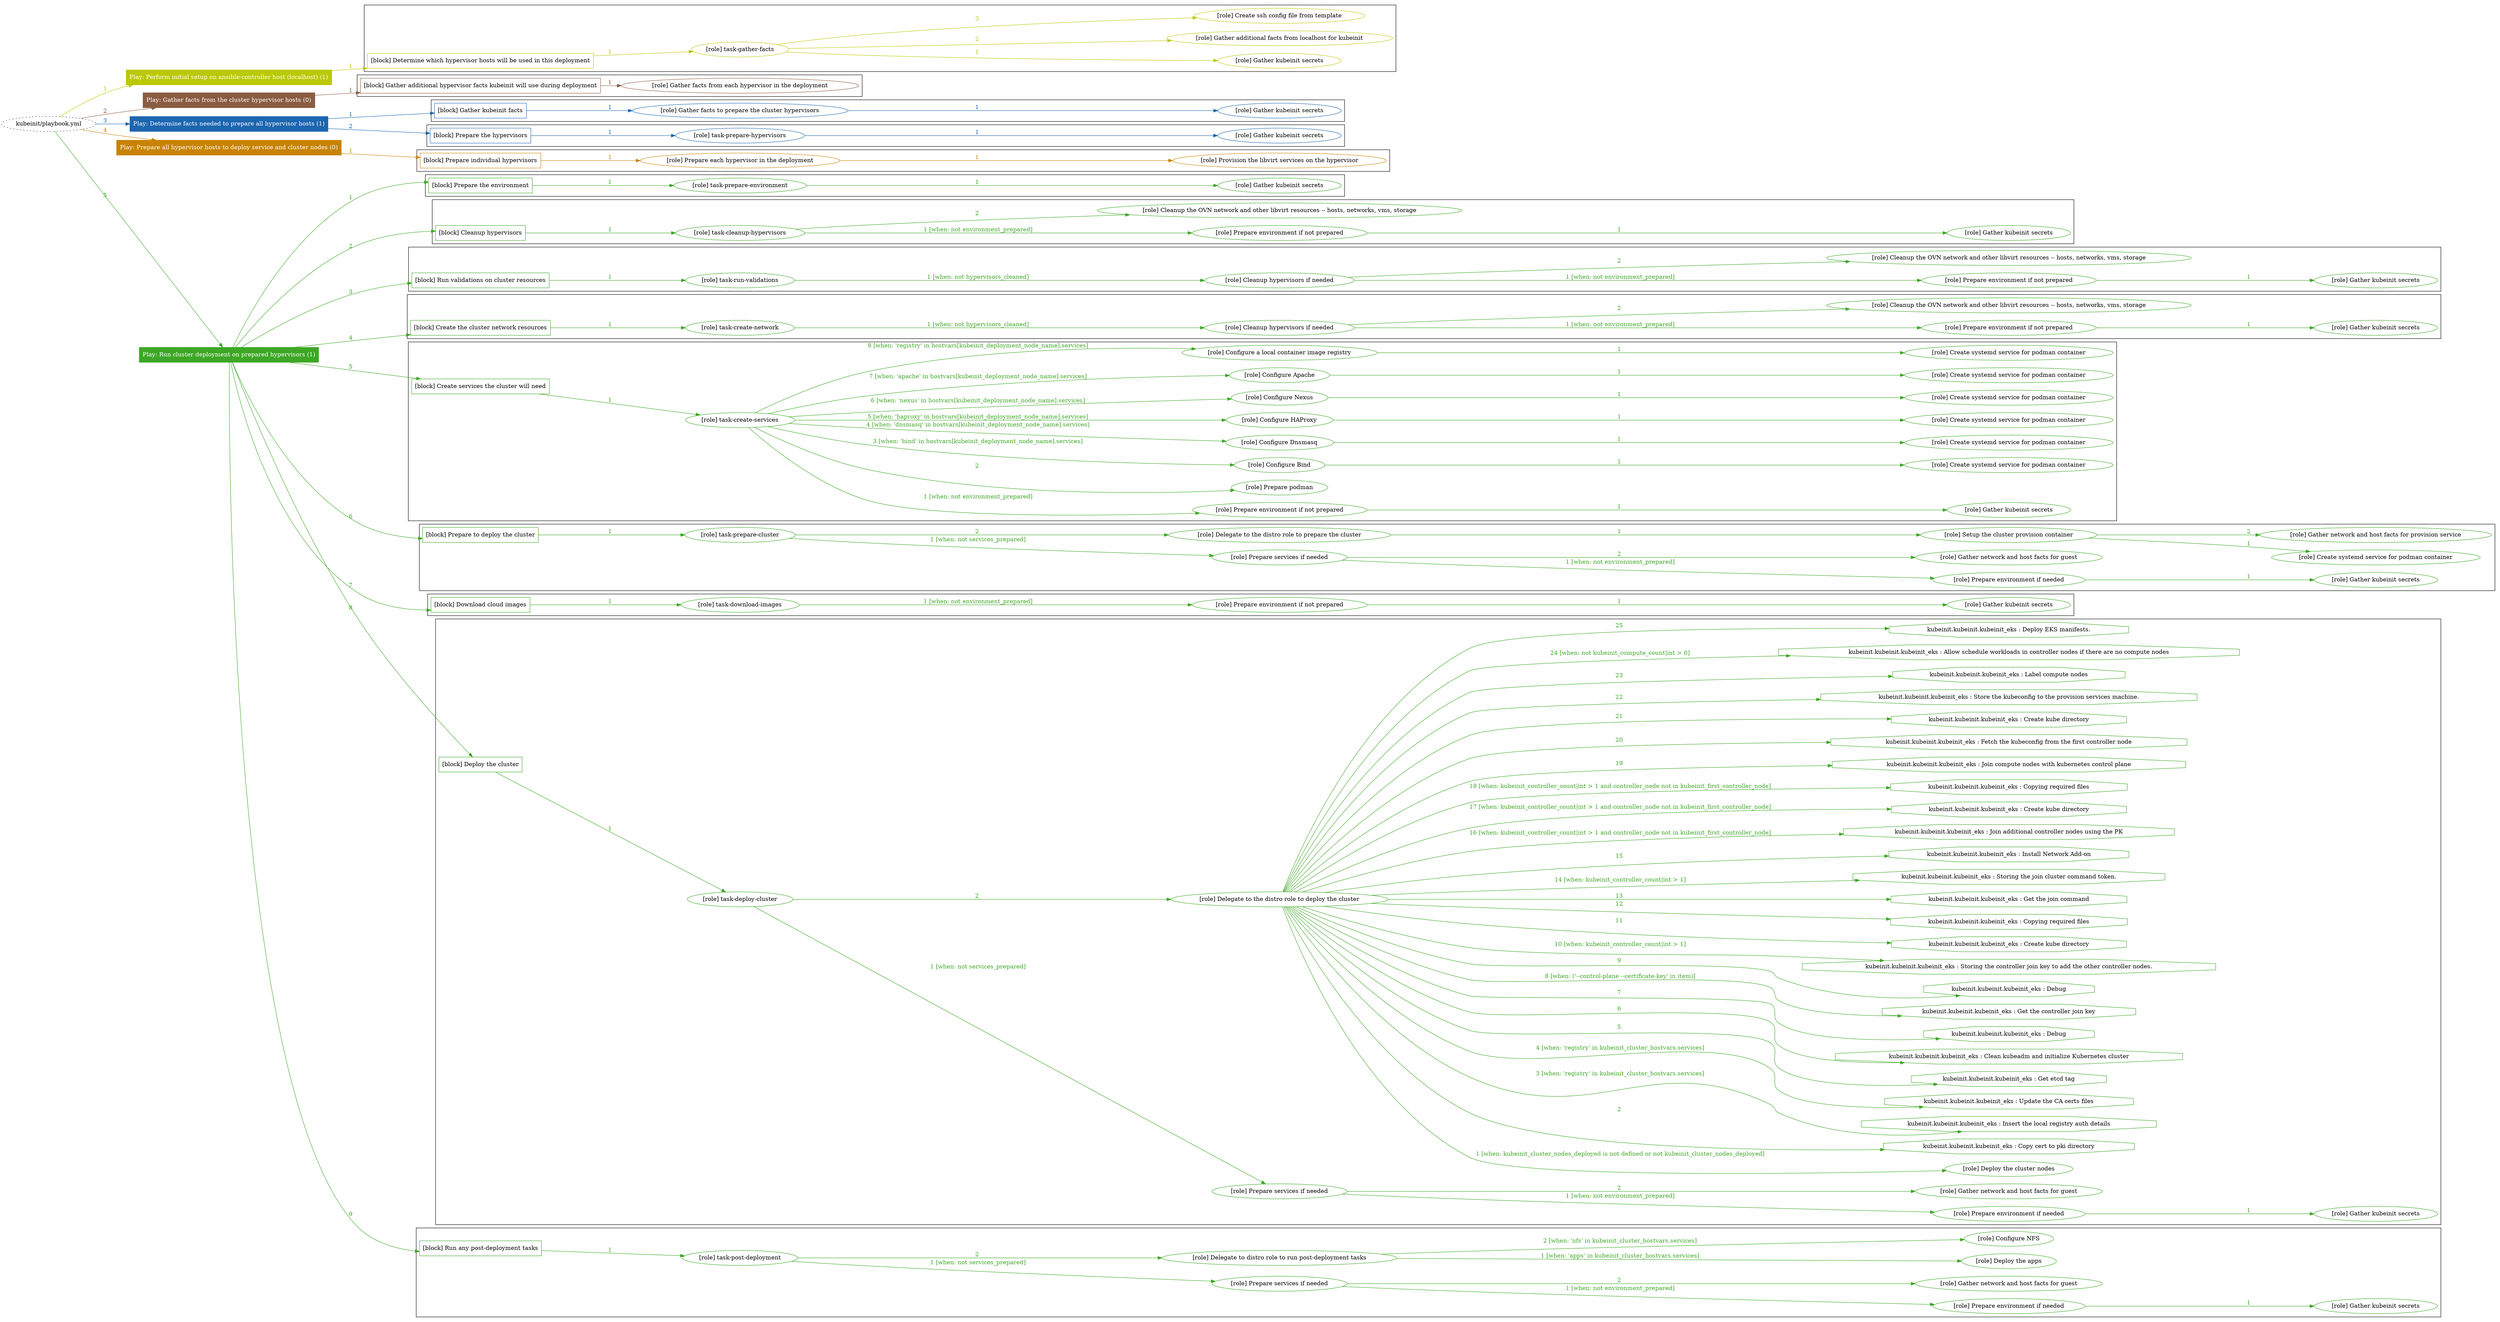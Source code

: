 digraph {
	graph [concentrate=true ordering=in rankdir=LR ratio=fill]
	edge [esep=5 sep=10]
	"kubeinit/playbook.yml" [URL="/home/runner/work/kubeinit/kubeinit/kubeinit/playbook.yml" id=playbook_f4f0b542 style=dotted]
	"kubeinit/playbook.yml" -> play_bdd525e7 [label="1 " color="#b9c903" fontcolor="#b9c903" id=edge_233a139f labeltooltip="1 " tooltip="1 "]
	subgraph "Play: Perform initial setup on ansible-controller host (localhost) (1)" {
		play_bdd525e7 [label="Play: Perform initial setup on ansible-controller host (localhost) (1)" URL="/home/runner/work/kubeinit/kubeinit/kubeinit/playbook.yml" color="#b9c903" fontcolor="#ffffff" id=play_bdd525e7 shape=box style=filled tooltip=localhost]
		play_bdd525e7 -> block_e5142e5a [label=1 color="#b9c903" fontcolor="#b9c903" id=edge_997581f9 labeltooltip=1 tooltip=1]
		subgraph cluster_block_e5142e5a {
			block_e5142e5a [label="[block] Determine which hypervisor hosts will be used in this deployment" URL="/home/runner/work/kubeinit/kubeinit/kubeinit/playbook.yml" color="#b9c903" id=block_e5142e5a labeltooltip="Determine which hypervisor hosts will be used in this deployment" shape=box tooltip="Determine which hypervisor hosts will be used in this deployment"]
			block_e5142e5a -> role_22685eb3 [label="1 " color="#b9c903" fontcolor="#b9c903" id=edge_dab23216 labeltooltip="1 " tooltip="1 "]
			subgraph "task-gather-facts" {
				role_22685eb3 [label="[role] task-gather-facts" URL="/home/runner/work/kubeinit/kubeinit/kubeinit/playbook.yml" color="#b9c903" id=role_22685eb3 tooltip="task-gather-facts"]
				role_22685eb3 -> role_88597745 [label="1 " color="#b9c903" fontcolor="#b9c903" id=edge_3239f01c labeltooltip="1 " tooltip="1 "]
				subgraph "Gather kubeinit secrets" {
					role_88597745 [label="[role] Gather kubeinit secrets" URL="/home/runner/.ansible/collections/ansible_collections/kubeinit/kubeinit/roles/kubeinit_prepare/tasks/build_hypervisors_group.yml" color="#b9c903" id=role_88597745 tooltip="Gather kubeinit secrets"]
				}
				role_22685eb3 -> role_0ac4c5fb [label="2 " color="#b9c903" fontcolor="#b9c903" id=edge_129d7871 labeltooltip="2 " tooltip="2 "]
				subgraph "Gather additional facts from localhost for kubeinit" {
					role_0ac4c5fb [label="[role] Gather additional facts from localhost for kubeinit" URL="/home/runner/.ansible/collections/ansible_collections/kubeinit/kubeinit/roles/kubeinit_prepare/tasks/build_hypervisors_group.yml" color="#b9c903" id=role_0ac4c5fb tooltip="Gather additional facts from localhost for kubeinit"]
				}
				role_22685eb3 -> role_fb174915 [label="3 " color="#b9c903" fontcolor="#b9c903" id=edge_08f0b700 labeltooltip="3 " tooltip="3 "]
				subgraph "Create ssh config file from template" {
					role_fb174915 [label="[role] Create ssh config file from template" URL="/home/runner/.ansible/collections/ansible_collections/kubeinit/kubeinit/roles/kubeinit_prepare/tasks/build_hypervisors_group.yml" color="#b9c903" id=role_fb174915 tooltip="Create ssh config file from template"]
				}
			}
		}
	}
	"kubeinit/playbook.yml" -> play_9e1b2c01 [label="2 " color="#8a5c42" fontcolor="#8a5c42" id=edge_e6efc7b7 labeltooltip="2 " tooltip="2 "]
	subgraph "Play: Gather facts from the cluster hypervisor hosts (0)" {
		play_9e1b2c01 [label="Play: Gather facts from the cluster hypervisor hosts (0)" URL="/home/runner/work/kubeinit/kubeinit/kubeinit/playbook.yml" color="#8a5c42" fontcolor="#ffffff" id=play_9e1b2c01 shape=box style=filled tooltip="Play: Gather facts from the cluster hypervisor hosts (0)"]
		play_9e1b2c01 -> block_2f289a98 [label=1 color="#8a5c42" fontcolor="#8a5c42" id=edge_00184c24 labeltooltip=1 tooltip=1]
		subgraph cluster_block_2f289a98 {
			block_2f289a98 [label="[block] Gather additional hypervisor facts kubeinit will use during deployment" URL="/home/runner/work/kubeinit/kubeinit/kubeinit/playbook.yml" color="#8a5c42" id=block_2f289a98 labeltooltip="Gather additional hypervisor facts kubeinit will use during deployment" shape=box tooltip="Gather additional hypervisor facts kubeinit will use during deployment"]
			block_2f289a98 -> role_f6791b20 [label="1 " color="#8a5c42" fontcolor="#8a5c42" id=edge_9496458e labeltooltip="1 " tooltip="1 "]
			subgraph "Gather facts from each hypervisor in the deployment" {
				role_f6791b20 [label="[role] Gather facts from each hypervisor in the deployment" URL="/home/runner/work/kubeinit/kubeinit/kubeinit/playbook.yml" color="#8a5c42" id=role_f6791b20 tooltip="Gather facts from each hypervisor in the deployment"]
			}
		}
	}
	"kubeinit/playbook.yml" -> play_03b1bd66 [label="3 " color="#1c66b0" fontcolor="#1c66b0" id=edge_5a001078 labeltooltip="3 " tooltip="3 "]
	subgraph "Play: Determine facts needed to prepare all hypervisor hosts (1)" {
		play_03b1bd66 [label="Play: Determine facts needed to prepare all hypervisor hosts (1)" URL="/home/runner/work/kubeinit/kubeinit/kubeinit/playbook.yml" color="#1c66b0" fontcolor="#ffffff" id=play_03b1bd66 shape=box style=filled tooltip=localhost]
		play_03b1bd66 -> block_2ab5787c [label=1 color="#1c66b0" fontcolor="#1c66b0" id=edge_027e287b labeltooltip=1 tooltip=1]
		subgraph cluster_block_2ab5787c {
			block_2ab5787c [label="[block] Gather kubeinit facts" URL="/home/runner/work/kubeinit/kubeinit/kubeinit/playbook.yml" color="#1c66b0" id=block_2ab5787c labeltooltip="Gather kubeinit facts" shape=box tooltip="Gather kubeinit facts"]
			block_2ab5787c -> role_cb9619ec [label="1 " color="#1c66b0" fontcolor="#1c66b0" id=edge_288c8669 labeltooltip="1 " tooltip="1 "]
			subgraph "Gather facts to prepare the cluster hypervisors" {
				role_cb9619ec [label="[role] Gather facts to prepare the cluster hypervisors" URL="/home/runner/work/kubeinit/kubeinit/kubeinit/playbook.yml" color="#1c66b0" id=role_cb9619ec tooltip="Gather facts to prepare the cluster hypervisors"]
				role_cb9619ec -> role_a7ee06b6 [label="1 " color="#1c66b0" fontcolor="#1c66b0" id=edge_b3ccebc7 labeltooltip="1 " tooltip="1 "]
				subgraph "Gather kubeinit secrets" {
					role_a7ee06b6 [label="[role] Gather kubeinit secrets" URL="/home/runner/.ansible/collections/ansible_collections/kubeinit/kubeinit/roles/kubeinit_prepare/tasks/gather_kubeinit_facts.yml" color="#1c66b0" id=role_a7ee06b6 tooltip="Gather kubeinit secrets"]
				}
			}
		}
		play_03b1bd66 -> block_33ff9da3 [label=2 color="#1c66b0" fontcolor="#1c66b0" id=edge_d2d89fdf labeltooltip=2 tooltip=2]
		subgraph cluster_block_33ff9da3 {
			block_33ff9da3 [label="[block] Prepare the hypervisors" URL="/home/runner/work/kubeinit/kubeinit/kubeinit/playbook.yml" color="#1c66b0" id=block_33ff9da3 labeltooltip="Prepare the hypervisors" shape=box tooltip="Prepare the hypervisors"]
			block_33ff9da3 -> role_7d9eacd4 [label="1 " color="#1c66b0" fontcolor="#1c66b0" id=edge_fafc6ace labeltooltip="1 " tooltip="1 "]
			subgraph "task-prepare-hypervisors" {
				role_7d9eacd4 [label="[role] task-prepare-hypervisors" URL="/home/runner/work/kubeinit/kubeinit/kubeinit/playbook.yml" color="#1c66b0" id=role_7d9eacd4 tooltip="task-prepare-hypervisors"]
				role_7d9eacd4 -> role_bacc4c10 [label="1 " color="#1c66b0" fontcolor="#1c66b0" id=edge_c453ec18 labeltooltip="1 " tooltip="1 "]
				subgraph "Gather kubeinit secrets" {
					role_bacc4c10 [label="[role] Gather kubeinit secrets" URL="/home/runner/.ansible/collections/ansible_collections/kubeinit/kubeinit/roles/kubeinit_prepare/tasks/gather_kubeinit_facts.yml" color="#1c66b0" id=role_bacc4c10 tooltip="Gather kubeinit secrets"]
				}
			}
		}
	}
	"kubeinit/playbook.yml" -> play_89f3132b [label="4 " color="#c88304" fontcolor="#c88304" id=edge_b2041b4e labeltooltip="4 " tooltip="4 "]
	subgraph "Play: Prepare all hypervisor hosts to deploy service and cluster nodes (0)" {
		play_89f3132b [label="Play: Prepare all hypervisor hosts to deploy service and cluster nodes (0)" URL="/home/runner/work/kubeinit/kubeinit/kubeinit/playbook.yml" color="#c88304" fontcolor="#ffffff" id=play_89f3132b shape=box style=filled tooltip="Play: Prepare all hypervisor hosts to deploy service and cluster nodes (0)"]
		play_89f3132b -> block_4c695083 [label=1 color="#c88304" fontcolor="#c88304" id=edge_1c52044e labeltooltip=1 tooltip=1]
		subgraph cluster_block_4c695083 {
			block_4c695083 [label="[block] Prepare individual hypervisors" URL="/home/runner/work/kubeinit/kubeinit/kubeinit/playbook.yml" color="#c88304" id=block_4c695083 labeltooltip="Prepare individual hypervisors" shape=box tooltip="Prepare individual hypervisors"]
			block_4c695083 -> role_e16f4d7f [label="1 " color="#c88304" fontcolor="#c88304" id=edge_6be8455b labeltooltip="1 " tooltip="1 "]
			subgraph "Prepare each hypervisor in the deployment" {
				role_e16f4d7f [label="[role] Prepare each hypervisor in the deployment" URL="/home/runner/work/kubeinit/kubeinit/kubeinit/playbook.yml" color="#c88304" id=role_e16f4d7f tooltip="Prepare each hypervisor in the deployment"]
				role_e16f4d7f -> role_9638b74c [label="1 " color="#c88304" fontcolor="#c88304" id=edge_41013ace labeltooltip="1 " tooltip="1 "]
				subgraph "Provision the libvirt services on the hypervisor" {
					role_9638b74c [label="[role] Provision the libvirt services on the hypervisor" URL="/home/runner/.ansible/collections/ansible_collections/kubeinit/kubeinit/roles/kubeinit_prepare/tasks/prepare_hypervisor.yml" color="#c88304" id=role_9638b74c tooltip="Provision the libvirt services on the hypervisor"]
				}
			}
		}
	}
	"kubeinit/playbook.yml" -> play_af5fe32a [label="5 " color="#3da725" fontcolor="#3da725" id=edge_02f70ee8 labeltooltip="5 " tooltip="5 "]
	subgraph "Play: Run cluster deployment on prepared hypervisors (1)" {
		play_af5fe32a [label="Play: Run cluster deployment on prepared hypervisors (1)" URL="/home/runner/work/kubeinit/kubeinit/kubeinit/playbook.yml" color="#3da725" fontcolor="#ffffff" id=play_af5fe32a shape=box style=filled tooltip=localhost]
		play_af5fe32a -> block_d944312e [label=1 color="#3da725" fontcolor="#3da725" id=edge_c8948101 labeltooltip=1 tooltip=1]
		subgraph cluster_block_d944312e {
			block_d944312e [label="[block] Prepare the environment" URL="/home/runner/work/kubeinit/kubeinit/kubeinit/playbook.yml" color="#3da725" id=block_d944312e labeltooltip="Prepare the environment" shape=box tooltip="Prepare the environment"]
			block_d944312e -> role_e869dc18 [label="1 " color="#3da725" fontcolor="#3da725" id=edge_6f651f1f labeltooltip="1 " tooltip="1 "]
			subgraph "task-prepare-environment" {
				role_e869dc18 [label="[role] task-prepare-environment" URL="/home/runner/work/kubeinit/kubeinit/kubeinit/playbook.yml" color="#3da725" id=role_e869dc18 tooltip="task-prepare-environment"]
				role_e869dc18 -> role_490322fa [label="1 " color="#3da725" fontcolor="#3da725" id=edge_d7c82bc7 labeltooltip="1 " tooltip="1 "]
				subgraph "Gather kubeinit secrets" {
					role_490322fa [label="[role] Gather kubeinit secrets" URL="/home/runner/.ansible/collections/ansible_collections/kubeinit/kubeinit/roles/kubeinit_prepare/tasks/gather_kubeinit_facts.yml" color="#3da725" id=role_490322fa tooltip="Gather kubeinit secrets"]
				}
			}
		}
		play_af5fe32a -> block_eb9e4fea [label=2 color="#3da725" fontcolor="#3da725" id=edge_7dc0d4b4 labeltooltip=2 tooltip=2]
		subgraph cluster_block_eb9e4fea {
			block_eb9e4fea [label="[block] Cleanup hypervisors" URL="/home/runner/work/kubeinit/kubeinit/kubeinit/playbook.yml" color="#3da725" id=block_eb9e4fea labeltooltip="Cleanup hypervisors" shape=box tooltip="Cleanup hypervisors"]
			block_eb9e4fea -> role_fac8e3cc [label="1 " color="#3da725" fontcolor="#3da725" id=edge_4d7b3717 labeltooltip="1 " tooltip="1 "]
			subgraph "task-cleanup-hypervisors" {
				role_fac8e3cc [label="[role] task-cleanup-hypervisors" URL="/home/runner/work/kubeinit/kubeinit/kubeinit/playbook.yml" color="#3da725" id=role_fac8e3cc tooltip="task-cleanup-hypervisors"]
				role_fac8e3cc -> role_2028563b [label="1 [when: not environment_prepared]" color="#3da725" fontcolor="#3da725" id=edge_305ef040 labeltooltip="1 [when: not environment_prepared]" tooltip="1 [when: not environment_prepared]"]
				subgraph "Prepare environment if not prepared" {
					role_2028563b [label="[role] Prepare environment if not prepared" URL="/home/runner/.ansible/collections/ansible_collections/kubeinit/kubeinit/roles/kubeinit_prepare/tasks/cleanup_hypervisors.yml" color="#3da725" id=role_2028563b tooltip="Prepare environment if not prepared"]
					role_2028563b -> role_4003dab6 [label="1 " color="#3da725" fontcolor="#3da725" id=edge_090027f1 labeltooltip="1 " tooltip="1 "]
					subgraph "Gather kubeinit secrets" {
						role_4003dab6 [label="[role] Gather kubeinit secrets" URL="/home/runner/.ansible/collections/ansible_collections/kubeinit/kubeinit/roles/kubeinit_prepare/tasks/gather_kubeinit_facts.yml" color="#3da725" id=role_4003dab6 tooltip="Gather kubeinit secrets"]
					}
				}
				role_fac8e3cc -> role_1bce97e8 [label="2 " color="#3da725" fontcolor="#3da725" id=edge_6bc71758 labeltooltip="2 " tooltip="2 "]
				subgraph "Cleanup the OVN network and other libvirt resources -- hosts, networks, vms, storage" {
					role_1bce97e8 [label="[role] Cleanup the OVN network and other libvirt resources -- hosts, networks, vms, storage" URL="/home/runner/.ansible/collections/ansible_collections/kubeinit/kubeinit/roles/kubeinit_prepare/tasks/cleanup_hypervisors.yml" color="#3da725" id=role_1bce97e8 tooltip="Cleanup the OVN network and other libvirt resources -- hosts, networks, vms, storage"]
				}
			}
		}
		play_af5fe32a -> block_7b5d57fb [label=3 color="#3da725" fontcolor="#3da725" id=edge_621b9638 labeltooltip=3 tooltip=3]
		subgraph cluster_block_7b5d57fb {
			block_7b5d57fb [label="[block] Run validations on cluster resources" URL="/home/runner/work/kubeinit/kubeinit/kubeinit/playbook.yml" color="#3da725" id=block_7b5d57fb labeltooltip="Run validations on cluster resources" shape=box tooltip="Run validations on cluster resources"]
			block_7b5d57fb -> role_dc10c109 [label="1 " color="#3da725" fontcolor="#3da725" id=edge_5ffabfe0 labeltooltip="1 " tooltip="1 "]
			subgraph "task-run-validations" {
				role_dc10c109 [label="[role] task-run-validations" URL="/home/runner/work/kubeinit/kubeinit/kubeinit/playbook.yml" color="#3da725" id=role_dc10c109 tooltip="task-run-validations"]
				role_dc10c109 -> role_5ff059e8 [label="1 [when: not hypervisors_cleaned]" color="#3da725" fontcolor="#3da725" id=edge_5cf2b787 labeltooltip="1 [when: not hypervisors_cleaned]" tooltip="1 [when: not hypervisors_cleaned]"]
				subgraph "Cleanup hypervisors if needed" {
					role_5ff059e8 [label="[role] Cleanup hypervisors if needed" URL="/home/runner/.ansible/collections/ansible_collections/kubeinit/kubeinit/roles/kubeinit_validations/tasks/main.yml" color="#3da725" id=role_5ff059e8 tooltip="Cleanup hypervisors if needed"]
					role_5ff059e8 -> role_4413d241 [label="1 [when: not environment_prepared]" color="#3da725" fontcolor="#3da725" id=edge_8d9b5e47 labeltooltip="1 [when: not environment_prepared]" tooltip="1 [when: not environment_prepared]"]
					subgraph "Prepare environment if not prepared" {
						role_4413d241 [label="[role] Prepare environment if not prepared" URL="/home/runner/.ansible/collections/ansible_collections/kubeinit/kubeinit/roles/kubeinit_prepare/tasks/cleanup_hypervisors.yml" color="#3da725" id=role_4413d241 tooltip="Prepare environment if not prepared"]
						role_4413d241 -> role_1d4dce17 [label="1 " color="#3da725" fontcolor="#3da725" id=edge_2570c85d labeltooltip="1 " tooltip="1 "]
						subgraph "Gather kubeinit secrets" {
							role_1d4dce17 [label="[role] Gather kubeinit secrets" URL="/home/runner/.ansible/collections/ansible_collections/kubeinit/kubeinit/roles/kubeinit_prepare/tasks/gather_kubeinit_facts.yml" color="#3da725" id=role_1d4dce17 tooltip="Gather kubeinit secrets"]
						}
					}
					role_5ff059e8 -> role_80340a72 [label="2 " color="#3da725" fontcolor="#3da725" id=edge_bdbb2cc0 labeltooltip="2 " tooltip="2 "]
					subgraph "Cleanup the OVN network and other libvirt resources -- hosts, networks, vms, storage" {
						role_80340a72 [label="[role] Cleanup the OVN network and other libvirt resources -- hosts, networks, vms, storage" URL="/home/runner/.ansible/collections/ansible_collections/kubeinit/kubeinit/roles/kubeinit_prepare/tasks/cleanup_hypervisors.yml" color="#3da725" id=role_80340a72 tooltip="Cleanup the OVN network and other libvirt resources -- hosts, networks, vms, storage"]
					}
				}
			}
		}
		play_af5fe32a -> block_d3201672 [label=4 color="#3da725" fontcolor="#3da725" id=edge_6559f87a labeltooltip=4 tooltip=4]
		subgraph cluster_block_d3201672 {
			block_d3201672 [label="[block] Create the cluster network resources" URL="/home/runner/work/kubeinit/kubeinit/kubeinit/playbook.yml" color="#3da725" id=block_d3201672 labeltooltip="Create the cluster network resources" shape=box tooltip="Create the cluster network resources"]
			block_d3201672 -> role_cb7e4f17 [label="1 " color="#3da725" fontcolor="#3da725" id=edge_1b3de28f labeltooltip="1 " tooltip="1 "]
			subgraph "task-create-network" {
				role_cb7e4f17 [label="[role] task-create-network" URL="/home/runner/work/kubeinit/kubeinit/kubeinit/playbook.yml" color="#3da725" id=role_cb7e4f17 tooltip="task-create-network"]
				role_cb7e4f17 -> role_ac78d363 [label="1 [when: not hypervisors_cleaned]" color="#3da725" fontcolor="#3da725" id=edge_a022b8f1 labeltooltip="1 [when: not hypervisors_cleaned]" tooltip="1 [when: not hypervisors_cleaned]"]
				subgraph "Cleanup hypervisors if needed" {
					role_ac78d363 [label="[role] Cleanup hypervisors if needed" URL="/home/runner/.ansible/collections/ansible_collections/kubeinit/kubeinit/roles/kubeinit_libvirt/tasks/create_network.yml" color="#3da725" id=role_ac78d363 tooltip="Cleanup hypervisors if needed"]
					role_ac78d363 -> role_bd1ddaa5 [label="1 [when: not environment_prepared]" color="#3da725" fontcolor="#3da725" id=edge_5343e23d labeltooltip="1 [when: not environment_prepared]" tooltip="1 [when: not environment_prepared]"]
					subgraph "Prepare environment if not prepared" {
						role_bd1ddaa5 [label="[role] Prepare environment if not prepared" URL="/home/runner/.ansible/collections/ansible_collections/kubeinit/kubeinit/roles/kubeinit_prepare/tasks/cleanup_hypervisors.yml" color="#3da725" id=role_bd1ddaa5 tooltip="Prepare environment if not prepared"]
						role_bd1ddaa5 -> role_9f722a4c [label="1 " color="#3da725" fontcolor="#3da725" id=edge_2b24101f labeltooltip="1 " tooltip="1 "]
						subgraph "Gather kubeinit secrets" {
							role_9f722a4c [label="[role] Gather kubeinit secrets" URL="/home/runner/.ansible/collections/ansible_collections/kubeinit/kubeinit/roles/kubeinit_prepare/tasks/gather_kubeinit_facts.yml" color="#3da725" id=role_9f722a4c tooltip="Gather kubeinit secrets"]
						}
					}
					role_ac78d363 -> role_a33aa9a4 [label="2 " color="#3da725" fontcolor="#3da725" id=edge_6746d4ae labeltooltip="2 " tooltip="2 "]
					subgraph "Cleanup the OVN network and other libvirt resources -- hosts, networks, vms, storage" {
						role_a33aa9a4 [label="[role] Cleanup the OVN network and other libvirt resources -- hosts, networks, vms, storage" URL="/home/runner/.ansible/collections/ansible_collections/kubeinit/kubeinit/roles/kubeinit_prepare/tasks/cleanup_hypervisors.yml" color="#3da725" id=role_a33aa9a4 tooltip="Cleanup the OVN network and other libvirt resources -- hosts, networks, vms, storage"]
					}
				}
			}
		}
		play_af5fe32a -> block_12e297a8 [label=5 color="#3da725" fontcolor="#3da725" id=edge_31704275 labeltooltip=5 tooltip=5]
		subgraph cluster_block_12e297a8 {
			block_12e297a8 [label="[block] Create services the cluster will need" URL="/home/runner/work/kubeinit/kubeinit/kubeinit/playbook.yml" color="#3da725" id=block_12e297a8 labeltooltip="Create services the cluster will need" shape=box tooltip="Create services the cluster will need"]
			block_12e297a8 -> role_c506dffc [label="1 " color="#3da725" fontcolor="#3da725" id=edge_9c7722d0 labeltooltip="1 " tooltip="1 "]
			subgraph "task-create-services" {
				role_c506dffc [label="[role] task-create-services" URL="/home/runner/work/kubeinit/kubeinit/kubeinit/playbook.yml" color="#3da725" id=role_c506dffc tooltip="task-create-services"]
				role_c506dffc -> role_4a1c4b42 [label="1 [when: not environment_prepared]" color="#3da725" fontcolor="#3da725" id=edge_f6827521 labeltooltip="1 [when: not environment_prepared]" tooltip="1 [when: not environment_prepared]"]
				subgraph "Prepare environment if not prepared" {
					role_4a1c4b42 [label="[role] Prepare environment if not prepared" URL="/home/runner/.ansible/collections/ansible_collections/kubeinit/kubeinit/roles/kubeinit_services/tasks/main.yml" color="#3da725" id=role_4a1c4b42 tooltip="Prepare environment if not prepared"]
					role_4a1c4b42 -> role_cb513200 [label="1 " color="#3da725" fontcolor="#3da725" id=edge_eeebc1be labeltooltip="1 " tooltip="1 "]
					subgraph "Gather kubeinit secrets" {
						role_cb513200 [label="[role] Gather kubeinit secrets" URL="/home/runner/.ansible/collections/ansible_collections/kubeinit/kubeinit/roles/kubeinit_prepare/tasks/gather_kubeinit_facts.yml" color="#3da725" id=role_cb513200 tooltip="Gather kubeinit secrets"]
					}
				}
				role_c506dffc -> role_4d61c68e [label="2 " color="#3da725" fontcolor="#3da725" id=edge_ad804108 labeltooltip="2 " tooltip="2 "]
				subgraph "Prepare podman" {
					role_4d61c68e [label="[role] Prepare podman" URL="/home/runner/.ansible/collections/ansible_collections/kubeinit/kubeinit/roles/kubeinit_services/tasks/00_create_service_pod.yml" color="#3da725" id=role_4d61c68e tooltip="Prepare podman"]
				}
				role_c506dffc -> role_df9e5c49 [label="3 [when: 'bind' in hostvars[kubeinit_deployment_node_name].services]" color="#3da725" fontcolor="#3da725" id=edge_4652b7b9 labeltooltip="3 [when: 'bind' in hostvars[kubeinit_deployment_node_name].services]" tooltip="3 [when: 'bind' in hostvars[kubeinit_deployment_node_name].services]"]
				subgraph "Configure Bind" {
					role_df9e5c49 [label="[role] Configure Bind" URL="/home/runner/.ansible/collections/ansible_collections/kubeinit/kubeinit/roles/kubeinit_services/tasks/start_services_containers.yml" color="#3da725" id=role_df9e5c49 tooltip="Configure Bind"]
					role_df9e5c49 -> role_4a9762a9 [label="1 " color="#3da725" fontcolor="#3da725" id=edge_44e57d93 labeltooltip="1 " tooltip="1 "]
					subgraph "Create systemd service for podman container" {
						role_4a9762a9 [label="[role] Create systemd service for podman container" URL="/home/runner/.ansible/collections/ansible_collections/kubeinit/kubeinit/roles/kubeinit_bind/tasks/main.yml" color="#3da725" id=role_4a9762a9 tooltip="Create systemd service for podman container"]
					}
				}
				role_c506dffc -> role_ada7711d [label="4 [when: 'dnsmasq' in hostvars[kubeinit_deployment_node_name].services]" color="#3da725" fontcolor="#3da725" id=edge_1dae7285 labeltooltip="4 [when: 'dnsmasq' in hostvars[kubeinit_deployment_node_name].services]" tooltip="4 [when: 'dnsmasq' in hostvars[kubeinit_deployment_node_name].services]"]
				subgraph "Configure Dnsmasq" {
					role_ada7711d [label="[role] Configure Dnsmasq" URL="/home/runner/.ansible/collections/ansible_collections/kubeinit/kubeinit/roles/kubeinit_services/tasks/start_services_containers.yml" color="#3da725" id=role_ada7711d tooltip="Configure Dnsmasq"]
					role_ada7711d -> role_aff009be [label="1 " color="#3da725" fontcolor="#3da725" id=edge_062353d8 labeltooltip="1 " tooltip="1 "]
					subgraph "Create systemd service for podman container" {
						role_aff009be [label="[role] Create systemd service for podman container" URL="/home/runner/.ansible/collections/ansible_collections/kubeinit/kubeinit/roles/kubeinit_dnsmasq/tasks/main.yml" color="#3da725" id=role_aff009be tooltip="Create systemd service for podman container"]
					}
				}
				role_c506dffc -> role_88032e82 [label="5 [when: 'haproxy' in hostvars[kubeinit_deployment_node_name].services]" color="#3da725" fontcolor="#3da725" id=edge_68d3f250 labeltooltip="5 [when: 'haproxy' in hostvars[kubeinit_deployment_node_name].services]" tooltip="5 [when: 'haproxy' in hostvars[kubeinit_deployment_node_name].services]"]
				subgraph "Configure HAProxy" {
					role_88032e82 [label="[role] Configure HAProxy" URL="/home/runner/.ansible/collections/ansible_collections/kubeinit/kubeinit/roles/kubeinit_services/tasks/start_services_containers.yml" color="#3da725" id=role_88032e82 tooltip="Configure HAProxy"]
					role_88032e82 -> role_40a04d41 [label="1 " color="#3da725" fontcolor="#3da725" id=edge_85b724b2 labeltooltip="1 " tooltip="1 "]
					subgraph "Create systemd service for podman container" {
						role_40a04d41 [label="[role] Create systemd service for podman container" URL="/home/runner/.ansible/collections/ansible_collections/kubeinit/kubeinit/roles/kubeinit_haproxy/tasks/main.yml" color="#3da725" id=role_40a04d41 tooltip="Create systemd service for podman container"]
					}
				}
				role_c506dffc -> role_f11b2c84 [label="6 [when: 'nexus' in hostvars[kubeinit_deployment_node_name].services]" color="#3da725" fontcolor="#3da725" id=edge_9dd8ea5f labeltooltip="6 [when: 'nexus' in hostvars[kubeinit_deployment_node_name].services]" tooltip="6 [when: 'nexus' in hostvars[kubeinit_deployment_node_name].services]"]
				subgraph "Configure Nexus" {
					role_f11b2c84 [label="[role] Configure Nexus" URL="/home/runner/.ansible/collections/ansible_collections/kubeinit/kubeinit/roles/kubeinit_services/tasks/start_services_containers.yml" color="#3da725" id=role_f11b2c84 tooltip="Configure Nexus"]
					role_f11b2c84 -> role_b7fcd676 [label="1 " color="#3da725" fontcolor="#3da725" id=edge_ee592cf5 labeltooltip="1 " tooltip="1 "]
					subgraph "Create systemd service for podman container" {
						role_b7fcd676 [label="[role] Create systemd service for podman container" URL="/home/runner/.ansible/collections/ansible_collections/kubeinit/kubeinit/roles/kubeinit_nexus/tasks/main.yml" color="#3da725" id=role_b7fcd676 tooltip="Create systemd service for podman container"]
					}
				}
				role_c506dffc -> role_8dec9e9b [label="7 [when: 'apache' in hostvars[kubeinit_deployment_node_name].services]" color="#3da725" fontcolor="#3da725" id=edge_df9abaf2 labeltooltip="7 [when: 'apache' in hostvars[kubeinit_deployment_node_name].services]" tooltip="7 [when: 'apache' in hostvars[kubeinit_deployment_node_name].services]"]
				subgraph "Configure Apache" {
					role_8dec9e9b [label="[role] Configure Apache" URL="/home/runner/.ansible/collections/ansible_collections/kubeinit/kubeinit/roles/kubeinit_services/tasks/start_services_containers.yml" color="#3da725" id=role_8dec9e9b tooltip="Configure Apache"]
					role_8dec9e9b -> role_0671a057 [label="1 " color="#3da725" fontcolor="#3da725" id=edge_c24ebec5 labeltooltip="1 " tooltip="1 "]
					subgraph "Create systemd service for podman container" {
						role_0671a057 [label="[role] Create systemd service for podman container" URL="/home/runner/.ansible/collections/ansible_collections/kubeinit/kubeinit/roles/kubeinit_apache/tasks/main.yml" color="#3da725" id=role_0671a057 tooltip="Create systemd service for podman container"]
					}
				}
				role_c506dffc -> role_7d80e6bc [label="8 [when: 'registry' in hostvars[kubeinit_deployment_node_name].services]" color="#3da725" fontcolor="#3da725" id=edge_fa85f135 labeltooltip="8 [when: 'registry' in hostvars[kubeinit_deployment_node_name].services]" tooltip="8 [when: 'registry' in hostvars[kubeinit_deployment_node_name].services]"]
				subgraph "Configure a local container image registry" {
					role_7d80e6bc [label="[role] Configure a local container image registry" URL="/home/runner/.ansible/collections/ansible_collections/kubeinit/kubeinit/roles/kubeinit_services/tasks/start_services_containers.yml" color="#3da725" id=role_7d80e6bc tooltip="Configure a local container image registry"]
					role_7d80e6bc -> role_89c7ec44 [label="1 " color="#3da725" fontcolor="#3da725" id=edge_e510671b labeltooltip="1 " tooltip="1 "]
					subgraph "Create systemd service for podman container" {
						role_89c7ec44 [label="[role] Create systemd service for podman container" URL="/home/runner/.ansible/collections/ansible_collections/kubeinit/kubeinit/roles/kubeinit_registry/tasks/main.yml" color="#3da725" id=role_89c7ec44 tooltip="Create systemd service for podman container"]
					}
				}
			}
		}
		play_af5fe32a -> block_57f564e5 [label=6 color="#3da725" fontcolor="#3da725" id=edge_1a312d3c labeltooltip=6 tooltip=6]
		subgraph cluster_block_57f564e5 {
			block_57f564e5 [label="[block] Prepare to deploy the cluster" URL="/home/runner/work/kubeinit/kubeinit/kubeinit/playbook.yml" color="#3da725" id=block_57f564e5 labeltooltip="Prepare to deploy the cluster" shape=box tooltip="Prepare to deploy the cluster"]
			block_57f564e5 -> role_fc97bf24 [label="1 " color="#3da725" fontcolor="#3da725" id=edge_9c1c8f6f labeltooltip="1 " tooltip="1 "]
			subgraph "task-prepare-cluster" {
				role_fc97bf24 [label="[role] task-prepare-cluster" URL="/home/runner/work/kubeinit/kubeinit/kubeinit/playbook.yml" color="#3da725" id=role_fc97bf24 tooltip="task-prepare-cluster"]
				role_fc97bf24 -> role_78b7d38a [label="1 [when: not services_prepared]" color="#3da725" fontcolor="#3da725" id=edge_288ed5ea labeltooltip="1 [when: not services_prepared]" tooltip="1 [when: not services_prepared]"]
				subgraph "Prepare services if needed" {
					role_78b7d38a [label="[role] Prepare services if needed" URL="/home/runner/.ansible/collections/ansible_collections/kubeinit/kubeinit/roles/kubeinit_prepare/tasks/prepare_cluster.yml" color="#3da725" id=role_78b7d38a tooltip="Prepare services if needed"]
					role_78b7d38a -> role_a5122740 [label="1 [when: not environment_prepared]" color="#3da725" fontcolor="#3da725" id=edge_e8ea5bef labeltooltip="1 [when: not environment_prepared]" tooltip="1 [when: not environment_prepared]"]
					subgraph "Prepare environment if needed" {
						role_a5122740 [label="[role] Prepare environment if needed" URL="/home/runner/.ansible/collections/ansible_collections/kubeinit/kubeinit/roles/kubeinit_services/tasks/prepare_services.yml" color="#3da725" id=role_a5122740 tooltip="Prepare environment if needed"]
						role_a5122740 -> role_c184e835 [label="1 " color="#3da725" fontcolor="#3da725" id=edge_6c247027 labeltooltip="1 " tooltip="1 "]
						subgraph "Gather kubeinit secrets" {
							role_c184e835 [label="[role] Gather kubeinit secrets" URL="/home/runner/.ansible/collections/ansible_collections/kubeinit/kubeinit/roles/kubeinit_prepare/tasks/gather_kubeinit_facts.yml" color="#3da725" id=role_c184e835 tooltip="Gather kubeinit secrets"]
						}
					}
					role_78b7d38a -> role_dc692134 [label="2 " color="#3da725" fontcolor="#3da725" id=edge_b5cecb84 labeltooltip="2 " tooltip="2 "]
					subgraph "Gather network and host facts for guest" {
						role_dc692134 [label="[role] Gather network and host facts for guest" URL="/home/runner/.ansible/collections/ansible_collections/kubeinit/kubeinit/roles/kubeinit_services/tasks/prepare_services.yml" color="#3da725" id=role_dc692134 tooltip="Gather network and host facts for guest"]
					}
				}
				role_fc97bf24 -> role_93756045 [label="2 " color="#3da725" fontcolor="#3da725" id=edge_91335d33 labeltooltip="2 " tooltip="2 "]
				subgraph "Delegate to the distro role to prepare the cluster" {
					role_93756045 [label="[role] Delegate to the distro role to prepare the cluster" URL="/home/runner/.ansible/collections/ansible_collections/kubeinit/kubeinit/roles/kubeinit_prepare/tasks/prepare_cluster.yml" color="#3da725" id=role_93756045 tooltip="Delegate to the distro role to prepare the cluster"]
					role_93756045 -> role_fb1617e3 [label="1 " color="#3da725" fontcolor="#3da725" id=edge_2240ea5a labeltooltip="1 " tooltip="1 "]
					subgraph "Setup the cluster provision container" {
						role_fb1617e3 [label="[role] Setup the cluster provision container" URL="/home/runner/.ansible/collections/ansible_collections/kubeinit/kubeinit/roles/kubeinit_eks/tasks/prepare_cluster.yml" color="#3da725" id=role_fb1617e3 tooltip="Setup the cluster provision container"]
						role_fb1617e3 -> role_0626ad6b [label="1 " color="#3da725" fontcolor="#3da725" id=edge_32b6dac6 labeltooltip="1 " tooltip="1 "]
						subgraph "Create systemd service for podman container" {
							role_0626ad6b [label="[role] Create systemd service for podman container" URL="/home/runner/.ansible/collections/ansible_collections/kubeinit/kubeinit/roles/kubeinit_services/tasks/create_provision_container.yml" color="#3da725" id=role_0626ad6b tooltip="Create systemd service for podman container"]
						}
						role_fb1617e3 -> role_9966b7a3 [label="2 " color="#3da725" fontcolor="#3da725" id=edge_0cb73a6c labeltooltip="2 " tooltip="2 "]
						subgraph "Gather network and host facts for provision service" {
							role_9966b7a3 [label="[role] Gather network and host facts for provision service" URL="/home/runner/.ansible/collections/ansible_collections/kubeinit/kubeinit/roles/kubeinit_services/tasks/create_provision_container.yml" color="#3da725" id=role_9966b7a3 tooltip="Gather network and host facts for provision service"]
						}
					}
				}
			}
		}
		play_af5fe32a -> block_7c57865a [label=7 color="#3da725" fontcolor="#3da725" id=edge_bc907e41 labeltooltip=7 tooltip=7]
		subgraph cluster_block_7c57865a {
			block_7c57865a [label="[block] Download cloud images" URL="/home/runner/work/kubeinit/kubeinit/kubeinit/playbook.yml" color="#3da725" id=block_7c57865a labeltooltip="Download cloud images" shape=box tooltip="Download cloud images"]
			block_7c57865a -> role_1111f5cf [label="1 " color="#3da725" fontcolor="#3da725" id=edge_90cdefdd labeltooltip="1 " tooltip="1 "]
			subgraph "task-download-images" {
				role_1111f5cf [label="[role] task-download-images" URL="/home/runner/work/kubeinit/kubeinit/kubeinit/playbook.yml" color="#3da725" id=role_1111f5cf tooltip="task-download-images"]
				role_1111f5cf -> role_e0feba7d [label="1 [when: not environment_prepared]" color="#3da725" fontcolor="#3da725" id=edge_206df551 labeltooltip="1 [when: not environment_prepared]" tooltip="1 [when: not environment_prepared]"]
				subgraph "Prepare environment if not prepared" {
					role_e0feba7d [label="[role] Prepare environment if not prepared" URL="/home/runner/.ansible/collections/ansible_collections/kubeinit/kubeinit/roles/kubeinit_libvirt/tasks/download_cloud_images.yml" color="#3da725" id=role_e0feba7d tooltip="Prepare environment if not prepared"]
					role_e0feba7d -> role_769d2e5b [label="1 " color="#3da725" fontcolor="#3da725" id=edge_58924c86 labeltooltip="1 " tooltip="1 "]
					subgraph "Gather kubeinit secrets" {
						role_769d2e5b [label="[role] Gather kubeinit secrets" URL="/home/runner/.ansible/collections/ansible_collections/kubeinit/kubeinit/roles/kubeinit_prepare/tasks/gather_kubeinit_facts.yml" color="#3da725" id=role_769d2e5b tooltip="Gather kubeinit secrets"]
					}
				}
			}
		}
		play_af5fe32a -> block_d1f6e095 [label=8 color="#3da725" fontcolor="#3da725" id=edge_492d125c labeltooltip=8 tooltip=8]
		subgraph cluster_block_d1f6e095 {
			block_d1f6e095 [label="[block] Deploy the cluster" URL="/home/runner/work/kubeinit/kubeinit/kubeinit/playbook.yml" color="#3da725" id=block_d1f6e095 labeltooltip="Deploy the cluster" shape=box tooltip="Deploy the cluster"]
			block_d1f6e095 -> role_bbb2dcf0 [label="1 " color="#3da725" fontcolor="#3da725" id=edge_9e392adf labeltooltip="1 " tooltip="1 "]
			subgraph "task-deploy-cluster" {
				role_bbb2dcf0 [label="[role] task-deploy-cluster" URL="/home/runner/work/kubeinit/kubeinit/kubeinit/playbook.yml" color="#3da725" id=role_bbb2dcf0 tooltip="task-deploy-cluster"]
				role_bbb2dcf0 -> role_1ca44228 [label="1 [when: not services_prepared]" color="#3da725" fontcolor="#3da725" id=edge_292b8065 labeltooltip="1 [when: not services_prepared]" tooltip="1 [when: not services_prepared]"]
				subgraph "Prepare services if needed" {
					role_1ca44228 [label="[role] Prepare services if needed" URL="/home/runner/.ansible/collections/ansible_collections/kubeinit/kubeinit/roles/kubeinit_prepare/tasks/deploy_cluster.yml" color="#3da725" id=role_1ca44228 tooltip="Prepare services if needed"]
					role_1ca44228 -> role_4087090c [label="1 [when: not environment_prepared]" color="#3da725" fontcolor="#3da725" id=edge_c2658630 labeltooltip="1 [when: not environment_prepared]" tooltip="1 [when: not environment_prepared]"]
					subgraph "Prepare environment if needed" {
						role_4087090c [label="[role] Prepare environment if needed" URL="/home/runner/.ansible/collections/ansible_collections/kubeinit/kubeinit/roles/kubeinit_services/tasks/prepare_services.yml" color="#3da725" id=role_4087090c tooltip="Prepare environment if needed"]
						role_4087090c -> role_9b6fcb97 [label="1 " color="#3da725" fontcolor="#3da725" id=edge_dd8a2041 labeltooltip="1 " tooltip="1 "]
						subgraph "Gather kubeinit secrets" {
							role_9b6fcb97 [label="[role] Gather kubeinit secrets" URL="/home/runner/.ansible/collections/ansible_collections/kubeinit/kubeinit/roles/kubeinit_prepare/tasks/gather_kubeinit_facts.yml" color="#3da725" id=role_9b6fcb97 tooltip="Gather kubeinit secrets"]
						}
					}
					role_1ca44228 -> role_649f7686 [label="2 " color="#3da725" fontcolor="#3da725" id=edge_9404408d labeltooltip="2 " tooltip="2 "]
					subgraph "Gather network and host facts for guest" {
						role_649f7686 [label="[role] Gather network and host facts for guest" URL="/home/runner/.ansible/collections/ansible_collections/kubeinit/kubeinit/roles/kubeinit_services/tasks/prepare_services.yml" color="#3da725" id=role_649f7686 tooltip="Gather network and host facts for guest"]
					}
				}
				role_bbb2dcf0 -> role_68bf5948 [label="2 " color="#3da725" fontcolor="#3da725" id=edge_0d7c10a9 labeltooltip="2 " tooltip="2 "]
				subgraph "Delegate to the distro role to deploy the cluster" {
					role_68bf5948 [label="[role] Delegate to the distro role to deploy the cluster" URL="/home/runner/.ansible/collections/ansible_collections/kubeinit/kubeinit/roles/kubeinit_prepare/tasks/deploy_cluster.yml" color="#3da725" id=role_68bf5948 tooltip="Delegate to the distro role to deploy the cluster"]
					role_68bf5948 -> role_af56386a [label="1 [when: kubeinit_cluster_nodes_deployed is not defined or not kubeinit_cluster_nodes_deployed]" color="#3da725" fontcolor="#3da725" id=edge_5eba55ad labeltooltip="1 [when: kubeinit_cluster_nodes_deployed is not defined or not kubeinit_cluster_nodes_deployed]" tooltip="1 [when: kubeinit_cluster_nodes_deployed is not defined or not kubeinit_cluster_nodes_deployed]"]
					subgraph "Deploy the cluster nodes" {
						role_af56386a [label="[role] Deploy the cluster nodes" URL="/home/runner/.ansible/collections/ansible_collections/kubeinit/kubeinit/roles/kubeinit_eks/tasks/main.yml" color="#3da725" id=role_af56386a tooltip="Deploy the cluster nodes"]
					}
					task_e1af4c41 [label="kubeinit.kubeinit.kubeinit_eks : Copy cert to pki directory" URL="/home/runner/.ansible/collections/ansible_collections/kubeinit/kubeinit/roles/kubeinit_eks/tasks/main.yml" color="#3da725" id=task_e1af4c41 shape=octagon tooltip="kubeinit.kubeinit.kubeinit_eks : Copy cert to pki directory"]
					role_68bf5948 -> task_e1af4c41 [label="2 " color="#3da725" fontcolor="#3da725" id=edge_bae14022 labeltooltip="2 " tooltip="2 "]
					task_f85ca65e [label="kubeinit.kubeinit.kubeinit_eks : Insert the local registry auth details" URL="/home/runner/.ansible/collections/ansible_collections/kubeinit/kubeinit/roles/kubeinit_eks/tasks/main.yml" color="#3da725" id=task_f85ca65e shape=octagon tooltip="kubeinit.kubeinit.kubeinit_eks : Insert the local registry auth details"]
					role_68bf5948 -> task_f85ca65e [label="3 [when: 'registry' in kubeinit_cluster_hostvars.services]" color="#3da725" fontcolor="#3da725" id=edge_f58ecf46 labeltooltip="3 [when: 'registry' in kubeinit_cluster_hostvars.services]" tooltip="3 [when: 'registry' in kubeinit_cluster_hostvars.services]"]
					task_75eaf3e8 [label="kubeinit.kubeinit.kubeinit_eks : Update the CA certs files" URL="/home/runner/.ansible/collections/ansible_collections/kubeinit/kubeinit/roles/kubeinit_eks/tasks/main.yml" color="#3da725" id=task_75eaf3e8 shape=octagon tooltip="kubeinit.kubeinit.kubeinit_eks : Update the CA certs files"]
					role_68bf5948 -> task_75eaf3e8 [label="4 [when: 'registry' in kubeinit_cluster_hostvars.services]" color="#3da725" fontcolor="#3da725" id=edge_e0f73820 labeltooltip="4 [when: 'registry' in kubeinit_cluster_hostvars.services]" tooltip="4 [when: 'registry' in kubeinit_cluster_hostvars.services]"]
					task_ebbfaf6c [label="kubeinit.kubeinit.kubeinit_eks : Get etcd tag" URL="/home/runner/.ansible/collections/ansible_collections/kubeinit/kubeinit/roles/kubeinit_eks/tasks/main.yml" color="#3da725" id=task_ebbfaf6c shape=octagon tooltip="kubeinit.kubeinit.kubeinit_eks : Get etcd tag"]
					role_68bf5948 -> task_ebbfaf6c [label="5 " color="#3da725" fontcolor="#3da725" id=edge_1c427970 labeltooltip="5 " tooltip="5 "]
					task_dbec434c [label="kubeinit.kubeinit.kubeinit_eks : Clean kubeadm and initialize Kubernetes cluster" URL="/home/runner/.ansible/collections/ansible_collections/kubeinit/kubeinit/roles/kubeinit_eks/tasks/main.yml" color="#3da725" id=task_dbec434c shape=octagon tooltip="kubeinit.kubeinit.kubeinit_eks : Clean kubeadm and initialize Kubernetes cluster"]
					role_68bf5948 -> task_dbec434c [label="6 " color="#3da725" fontcolor="#3da725" id=edge_bc07ffa0 labeltooltip="6 " tooltip="6 "]
					task_bba1c0d8 [label="kubeinit.kubeinit.kubeinit_eks : Debug" URL="/home/runner/.ansible/collections/ansible_collections/kubeinit/kubeinit/roles/kubeinit_eks/tasks/main.yml" color="#3da725" id=task_bba1c0d8 shape=octagon tooltip="kubeinit.kubeinit.kubeinit_eks : Debug"]
					role_68bf5948 -> task_bba1c0d8 [label="7 " color="#3da725" fontcolor="#3da725" id=edge_4fbe5d47 labeltooltip="7 " tooltip="7 "]
					task_6266c67c [label="kubeinit.kubeinit.kubeinit_eks : Get the controller join key" URL="/home/runner/.ansible/collections/ansible_collections/kubeinit/kubeinit/roles/kubeinit_eks/tasks/main.yml" color="#3da725" id=task_6266c67c shape=octagon tooltip="kubeinit.kubeinit.kubeinit_eks : Get the controller join key"]
					role_68bf5948 -> task_6266c67c [label="8 [when: ('--control-plane --certificate-key' in item)]" color="#3da725" fontcolor="#3da725" id=edge_79c9a300 labeltooltip="8 [when: ('--control-plane --certificate-key' in item)]" tooltip="8 [when: ('--control-plane --certificate-key' in item)]"]
					task_160ef2c6 [label="kubeinit.kubeinit.kubeinit_eks : Debug" URL="/home/runner/.ansible/collections/ansible_collections/kubeinit/kubeinit/roles/kubeinit_eks/tasks/main.yml" color="#3da725" id=task_160ef2c6 shape=octagon tooltip="kubeinit.kubeinit.kubeinit_eks : Debug"]
					role_68bf5948 -> task_160ef2c6 [label="9 " color="#3da725" fontcolor="#3da725" id=edge_16270156 labeltooltip="9 " tooltip="9 "]
					task_5c884089 [label="kubeinit.kubeinit.kubeinit_eks : Storing the controller join key to add the other controller nodes." URL="/home/runner/.ansible/collections/ansible_collections/kubeinit/kubeinit/roles/kubeinit_eks/tasks/main.yml" color="#3da725" id=task_5c884089 shape=octagon tooltip="kubeinit.kubeinit.kubeinit_eks : Storing the controller join key to add the other controller nodes."]
					role_68bf5948 -> task_5c884089 [label="10 [when: kubeinit_controller_count|int > 1]" color="#3da725" fontcolor="#3da725" id=edge_a2750752 labeltooltip="10 [when: kubeinit_controller_count|int > 1]" tooltip="10 [when: kubeinit_controller_count|int > 1]"]
					task_bad512bc [label="kubeinit.kubeinit.kubeinit_eks : Create kube directory" URL="/home/runner/.ansible/collections/ansible_collections/kubeinit/kubeinit/roles/kubeinit_eks/tasks/main.yml" color="#3da725" id=task_bad512bc shape=octagon tooltip="kubeinit.kubeinit.kubeinit_eks : Create kube directory"]
					role_68bf5948 -> task_bad512bc [label="11 " color="#3da725" fontcolor="#3da725" id=edge_fb2545c5 labeltooltip="11 " tooltip="11 "]
					task_3d9a9e7f [label="kubeinit.kubeinit.kubeinit_eks : Copying required files" URL="/home/runner/.ansible/collections/ansible_collections/kubeinit/kubeinit/roles/kubeinit_eks/tasks/main.yml" color="#3da725" id=task_3d9a9e7f shape=octagon tooltip="kubeinit.kubeinit.kubeinit_eks : Copying required files"]
					role_68bf5948 -> task_3d9a9e7f [label="12 " color="#3da725" fontcolor="#3da725" id=edge_832bf375 labeltooltip="12 " tooltip="12 "]
					task_2b981a92 [label="kubeinit.kubeinit.kubeinit_eks : Get the join command" URL="/home/runner/.ansible/collections/ansible_collections/kubeinit/kubeinit/roles/kubeinit_eks/tasks/main.yml" color="#3da725" id=task_2b981a92 shape=octagon tooltip="kubeinit.kubeinit.kubeinit_eks : Get the join command"]
					role_68bf5948 -> task_2b981a92 [label="13 " color="#3da725" fontcolor="#3da725" id=edge_7e3d2e49 labeltooltip="13 " tooltip="13 "]
					task_1966a8b5 [label="kubeinit.kubeinit.kubeinit_eks : Storing the join cluster command token." URL="/home/runner/.ansible/collections/ansible_collections/kubeinit/kubeinit/roles/kubeinit_eks/tasks/main.yml" color="#3da725" id=task_1966a8b5 shape=octagon tooltip="kubeinit.kubeinit.kubeinit_eks : Storing the join cluster command token."]
					role_68bf5948 -> task_1966a8b5 [label="14 [when: kubeinit_controller_count|int > 1]" color="#3da725" fontcolor="#3da725" id=edge_af9bb889 labeltooltip="14 [when: kubeinit_controller_count|int > 1]" tooltip="14 [when: kubeinit_controller_count|int > 1]"]
					task_a5b45eb5 [label="kubeinit.kubeinit.kubeinit_eks : Install Network Add-on" URL="/home/runner/.ansible/collections/ansible_collections/kubeinit/kubeinit/roles/kubeinit_eks/tasks/main.yml" color="#3da725" id=task_a5b45eb5 shape=octagon tooltip="kubeinit.kubeinit.kubeinit_eks : Install Network Add-on"]
					role_68bf5948 -> task_a5b45eb5 [label="15 " color="#3da725" fontcolor="#3da725" id=edge_7e2119c3 labeltooltip="15 " tooltip="15 "]
					task_a71f31fa [label="kubeinit.kubeinit.kubeinit_eks : Join additional controller nodes using the PK" URL="/home/runner/.ansible/collections/ansible_collections/kubeinit/kubeinit/roles/kubeinit_eks/tasks/main.yml" color="#3da725" id=task_a71f31fa shape=octagon tooltip="kubeinit.kubeinit.kubeinit_eks : Join additional controller nodes using the PK"]
					role_68bf5948 -> task_a71f31fa [label="16 [when: kubeinit_controller_count|int > 1 and controller_node not in kubeinit_first_controller_node]" color="#3da725" fontcolor="#3da725" id=edge_f27968af labeltooltip="16 [when: kubeinit_controller_count|int > 1 and controller_node not in kubeinit_first_controller_node]" tooltip="16 [when: kubeinit_controller_count|int > 1 and controller_node not in kubeinit_first_controller_node]"]
					task_d299ba8e [label="kubeinit.kubeinit.kubeinit_eks : Create kube directory" URL="/home/runner/.ansible/collections/ansible_collections/kubeinit/kubeinit/roles/kubeinit_eks/tasks/main.yml" color="#3da725" id=task_d299ba8e shape=octagon tooltip="kubeinit.kubeinit.kubeinit_eks : Create kube directory"]
					role_68bf5948 -> task_d299ba8e [label="17 [when: kubeinit_controller_count|int > 1 and controller_node not in kubeinit_first_controller_node]" color="#3da725" fontcolor="#3da725" id=edge_fbc8ccde labeltooltip="17 [when: kubeinit_controller_count|int > 1 and controller_node not in kubeinit_first_controller_node]" tooltip="17 [when: kubeinit_controller_count|int > 1 and controller_node not in kubeinit_first_controller_node]"]
					task_84375603 [label="kubeinit.kubeinit.kubeinit_eks : Copying required files" URL="/home/runner/.ansible/collections/ansible_collections/kubeinit/kubeinit/roles/kubeinit_eks/tasks/main.yml" color="#3da725" id=task_84375603 shape=octagon tooltip="kubeinit.kubeinit.kubeinit_eks : Copying required files"]
					role_68bf5948 -> task_84375603 [label="18 [when: kubeinit_controller_count|int > 1 and controller_node not in kubeinit_first_controller_node]" color="#3da725" fontcolor="#3da725" id=edge_095fb3da labeltooltip="18 [when: kubeinit_controller_count|int > 1 and controller_node not in kubeinit_first_controller_node]" tooltip="18 [when: kubeinit_controller_count|int > 1 and controller_node not in kubeinit_first_controller_node]"]
					task_d4eb12ea [label="kubeinit.kubeinit.kubeinit_eks : Join compute nodes with kubernetes control plane" URL="/home/runner/.ansible/collections/ansible_collections/kubeinit/kubeinit/roles/kubeinit_eks/tasks/main.yml" color="#3da725" id=task_d4eb12ea shape=octagon tooltip="kubeinit.kubeinit.kubeinit_eks : Join compute nodes with kubernetes control plane"]
					role_68bf5948 -> task_d4eb12ea [label="19 " color="#3da725" fontcolor="#3da725" id=edge_0556aae2 labeltooltip="19 " tooltip="19 "]
					task_521d2bea [label="kubeinit.kubeinit.kubeinit_eks : Fetch the kubeconfig from the first controller node" URL="/home/runner/.ansible/collections/ansible_collections/kubeinit/kubeinit/roles/kubeinit_eks/tasks/main.yml" color="#3da725" id=task_521d2bea shape=octagon tooltip="kubeinit.kubeinit.kubeinit_eks : Fetch the kubeconfig from the first controller node"]
					role_68bf5948 -> task_521d2bea [label="20 " color="#3da725" fontcolor="#3da725" id=edge_423f4c1f labeltooltip="20 " tooltip="20 "]
					task_4d2c2485 [label="kubeinit.kubeinit.kubeinit_eks : Create kube directory" URL="/home/runner/.ansible/collections/ansible_collections/kubeinit/kubeinit/roles/kubeinit_eks/tasks/main.yml" color="#3da725" id=task_4d2c2485 shape=octagon tooltip="kubeinit.kubeinit.kubeinit_eks : Create kube directory"]
					role_68bf5948 -> task_4d2c2485 [label="21 " color="#3da725" fontcolor="#3da725" id=edge_34f860a1 labeltooltip="21 " tooltip="21 "]
					task_865aec9e [label="kubeinit.kubeinit.kubeinit_eks : Store the kubeconfig to the provision services machine." URL="/home/runner/.ansible/collections/ansible_collections/kubeinit/kubeinit/roles/kubeinit_eks/tasks/main.yml" color="#3da725" id=task_865aec9e shape=octagon tooltip="kubeinit.kubeinit.kubeinit_eks : Store the kubeconfig to the provision services machine."]
					role_68bf5948 -> task_865aec9e [label="22 " color="#3da725" fontcolor="#3da725" id=edge_3e941c02 labeltooltip="22 " tooltip="22 "]
					task_306c66fd [label="kubeinit.kubeinit.kubeinit_eks : Label compute nodes" URL="/home/runner/.ansible/collections/ansible_collections/kubeinit/kubeinit/roles/kubeinit_eks/tasks/main.yml" color="#3da725" id=task_306c66fd shape=octagon tooltip="kubeinit.kubeinit.kubeinit_eks : Label compute nodes"]
					role_68bf5948 -> task_306c66fd [label="23 " color="#3da725" fontcolor="#3da725" id=edge_e62b587d labeltooltip="23 " tooltip="23 "]
					task_fc3d0b23 [label="kubeinit.kubeinit.kubeinit_eks : Allow schedule workloads in controller nodes if there are no compute nodes" URL="/home/runner/.ansible/collections/ansible_collections/kubeinit/kubeinit/roles/kubeinit_eks/tasks/main.yml" color="#3da725" id=task_fc3d0b23 shape=octagon tooltip="kubeinit.kubeinit.kubeinit_eks : Allow schedule workloads in controller nodes if there are no compute nodes"]
					role_68bf5948 -> task_fc3d0b23 [label="24 [when: not kubeinit_compute_count|int > 0]" color="#3da725" fontcolor="#3da725" id=edge_a1ca5ee7 labeltooltip="24 [when: not kubeinit_compute_count|int > 0]" tooltip="24 [when: not kubeinit_compute_count|int > 0]"]
					task_29b4483b [label="kubeinit.kubeinit.kubeinit_eks : Deploy EKS manifests." URL="/home/runner/.ansible/collections/ansible_collections/kubeinit/kubeinit/roles/kubeinit_eks/tasks/main.yml" color="#3da725" id=task_29b4483b shape=octagon tooltip="kubeinit.kubeinit.kubeinit_eks : Deploy EKS manifests."]
					role_68bf5948 -> task_29b4483b [label="25 " color="#3da725" fontcolor="#3da725" id=edge_dec1f83b labeltooltip="25 " tooltip="25 "]
				}
			}
		}
		play_af5fe32a -> block_da6b2474 [label=9 color="#3da725" fontcolor="#3da725" id=edge_0ba918bf labeltooltip=9 tooltip=9]
		subgraph cluster_block_da6b2474 {
			block_da6b2474 [label="[block] Run any post-deployment tasks" URL="/home/runner/work/kubeinit/kubeinit/kubeinit/playbook.yml" color="#3da725" id=block_da6b2474 labeltooltip="Run any post-deployment tasks" shape=box tooltip="Run any post-deployment tasks"]
			block_da6b2474 -> role_51a32912 [label="1 " color="#3da725" fontcolor="#3da725" id=edge_da671214 labeltooltip="1 " tooltip="1 "]
			subgraph "task-post-deployment" {
				role_51a32912 [label="[role] task-post-deployment" URL="/home/runner/work/kubeinit/kubeinit/kubeinit/playbook.yml" color="#3da725" id=role_51a32912 tooltip="task-post-deployment"]
				role_51a32912 -> role_9bedfca8 [label="1 [when: not services_prepared]" color="#3da725" fontcolor="#3da725" id=edge_8ec6892e labeltooltip="1 [when: not services_prepared]" tooltip="1 [when: not services_prepared]"]
				subgraph "Prepare services if needed" {
					role_9bedfca8 [label="[role] Prepare services if needed" URL="/home/runner/.ansible/collections/ansible_collections/kubeinit/kubeinit/roles/kubeinit_prepare/tasks/post_deployment.yml" color="#3da725" id=role_9bedfca8 tooltip="Prepare services if needed"]
					role_9bedfca8 -> role_9c2e2218 [label="1 [when: not environment_prepared]" color="#3da725" fontcolor="#3da725" id=edge_7ee62451 labeltooltip="1 [when: not environment_prepared]" tooltip="1 [when: not environment_prepared]"]
					subgraph "Prepare environment if needed" {
						role_9c2e2218 [label="[role] Prepare environment if needed" URL="/home/runner/.ansible/collections/ansible_collections/kubeinit/kubeinit/roles/kubeinit_services/tasks/prepare_services.yml" color="#3da725" id=role_9c2e2218 tooltip="Prepare environment if needed"]
						role_9c2e2218 -> role_a346ca9d [label="1 " color="#3da725" fontcolor="#3da725" id=edge_4ac7a550 labeltooltip="1 " tooltip="1 "]
						subgraph "Gather kubeinit secrets" {
							role_a346ca9d [label="[role] Gather kubeinit secrets" URL="/home/runner/.ansible/collections/ansible_collections/kubeinit/kubeinit/roles/kubeinit_prepare/tasks/gather_kubeinit_facts.yml" color="#3da725" id=role_a346ca9d tooltip="Gather kubeinit secrets"]
						}
					}
					role_9bedfca8 -> role_cecdea0d [label="2 " color="#3da725" fontcolor="#3da725" id=edge_db2df45b labeltooltip="2 " tooltip="2 "]
					subgraph "Gather network and host facts for guest" {
						role_cecdea0d [label="[role] Gather network and host facts for guest" URL="/home/runner/.ansible/collections/ansible_collections/kubeinit/kubeinit/roles/kubeinit_services/tasks/prepare_services.yml" color="#3da725" id=role_cecdea0d tooltip="Gather network and host facts for guest"]
					}
				}
				role_51a32912 -> role_478c346d [label="2 " color="#3da725" fontcolor="#3da725" id=edge_2ff09eba labeltooltip="2 " tooltip="2 "]
				subgraph "Delegate to distro role to run post-deployment tasks" {
					role_478c346d [label="[role] Delegate to distro role to run post-deployment tasks" URL="/home/runner/.ansible/collections/ansible_collections/kubeinit/kubeinit/roles/kubeinit_prepare/tasks/post_deployment.yml" color="#3da725" id=role_478c346d tooltip="Delegate to distro role to run post-deployment tasks"]
					role_478c346d -> role_71901dfb [label="1 [when: 'apps' in kubeinit_cluster_hostvars.services]" color="#3da725" fontcolor="#3da725" id=edge_79008383 labeltooltip="1 [when: 'apps' in kubeinit_cluster_hostvars.services]" tooltip="1 [when: 'apps' in kubeinit_cluster_hostvars.services]"]
					subgraph "Deploy the apps" {
						role_71901dfb [label="[role] Deploy the apps" URL="/home/runner/.ansible/collections/ansible_collections/kubeinit/kubeinit/roles/kubeinit_eks/tasks/post_deployment_tasks.yml" color="#3da725" id=role_71901dfb tooltip="Deploy the apps"]
					}
					role_478c346d -> role_311acc4b [label="2 [when: 'nfs' in kubeinit_cluster_hostvars.services]" color="#3da725" fontcolor="#3da725" id=edge_a4958da8 labeltooltip="2 [when: 'nfs' in kubeinit_cluster_hostvars.services]" tooltip="2 [when: 'nfs' in kubeinit_cluster_hostvars.services]"]
					subgraph "Configure NFS" {
						role_311acc4b [label="[role] Configure NFS" URL="/home/runner/.ansible/collections/ansible_collections/kubeinit/kubeinit/roles/kubeinit_eks/tasks/post_deployment_tasks.yml" color="#3da725" id=role_311acc4b tooltip="Configure NFS"]
					}
				}
			}
		}
	}
}
